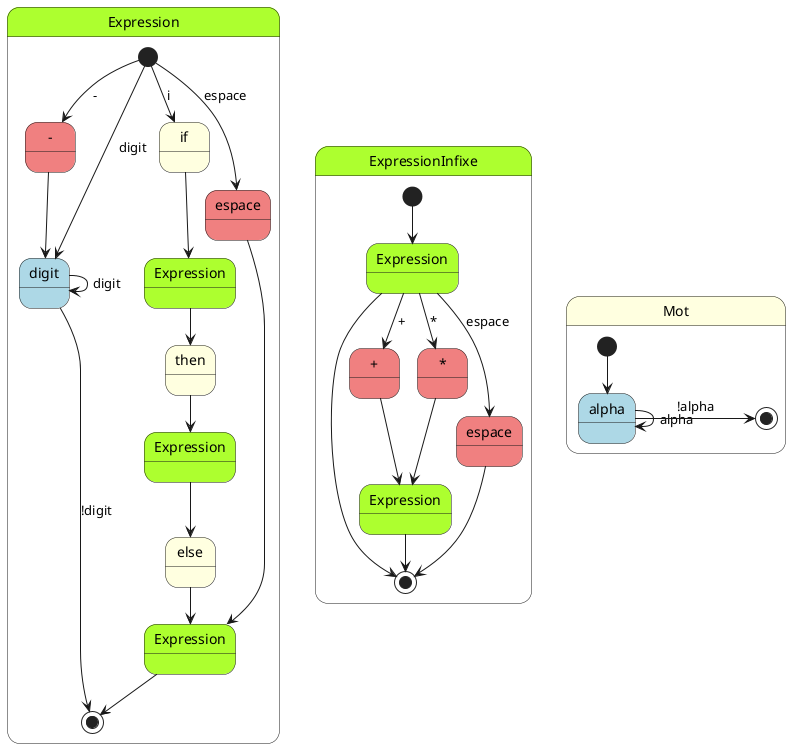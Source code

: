 @startuml Analyse

state Expression #GreenYellow {
    state "-" as moins #LightCoral
    [*] --> digit #LightBlue : digit
    [*] --> moins : -
    moins --> digit
    digit --> digit : digit
    digit --> [*] : !digit

    state "Expression" as end2 #GreenYellow
    end2 --> [*]

    state "Expression" as IfExpression #GreenYellow
    state "Expression" as ThenExpression #GreenYellow
    [*] --> if #LightYellow : i
    if --> IfExpression
    IfExpression --> then #LightYellow
    then --> ThenExpression
    ThenExpression --> else #LightYellow
    else --> end2

    state "espace" as espace2 #LightCoral
    [*] --> espace2 : espace
    espace2 --> end2
}

state ExpressionInfixe  #GreenYellow {
    state "Expression" as end #GreenYellow
    state "Expression" as source #GreenYellow
    [*] --> source
    end --> [*]

    state "+" as plus #LightCoral
    source --> plus : +
    plus --> end

    state "*" as mult #LightCoral
    source --> mult : *
    mult --> end

    state "espace" as espace1 #LightCoral
    source --> espace1 : espace
    espace1 --> [*]

    source --> [*]
}

state Mot #LightYellow {
    [*] --> alpha #LightBlue
    alpha -> alpha : alpha
    alpha -> [*] : !alpha
}

@enduml